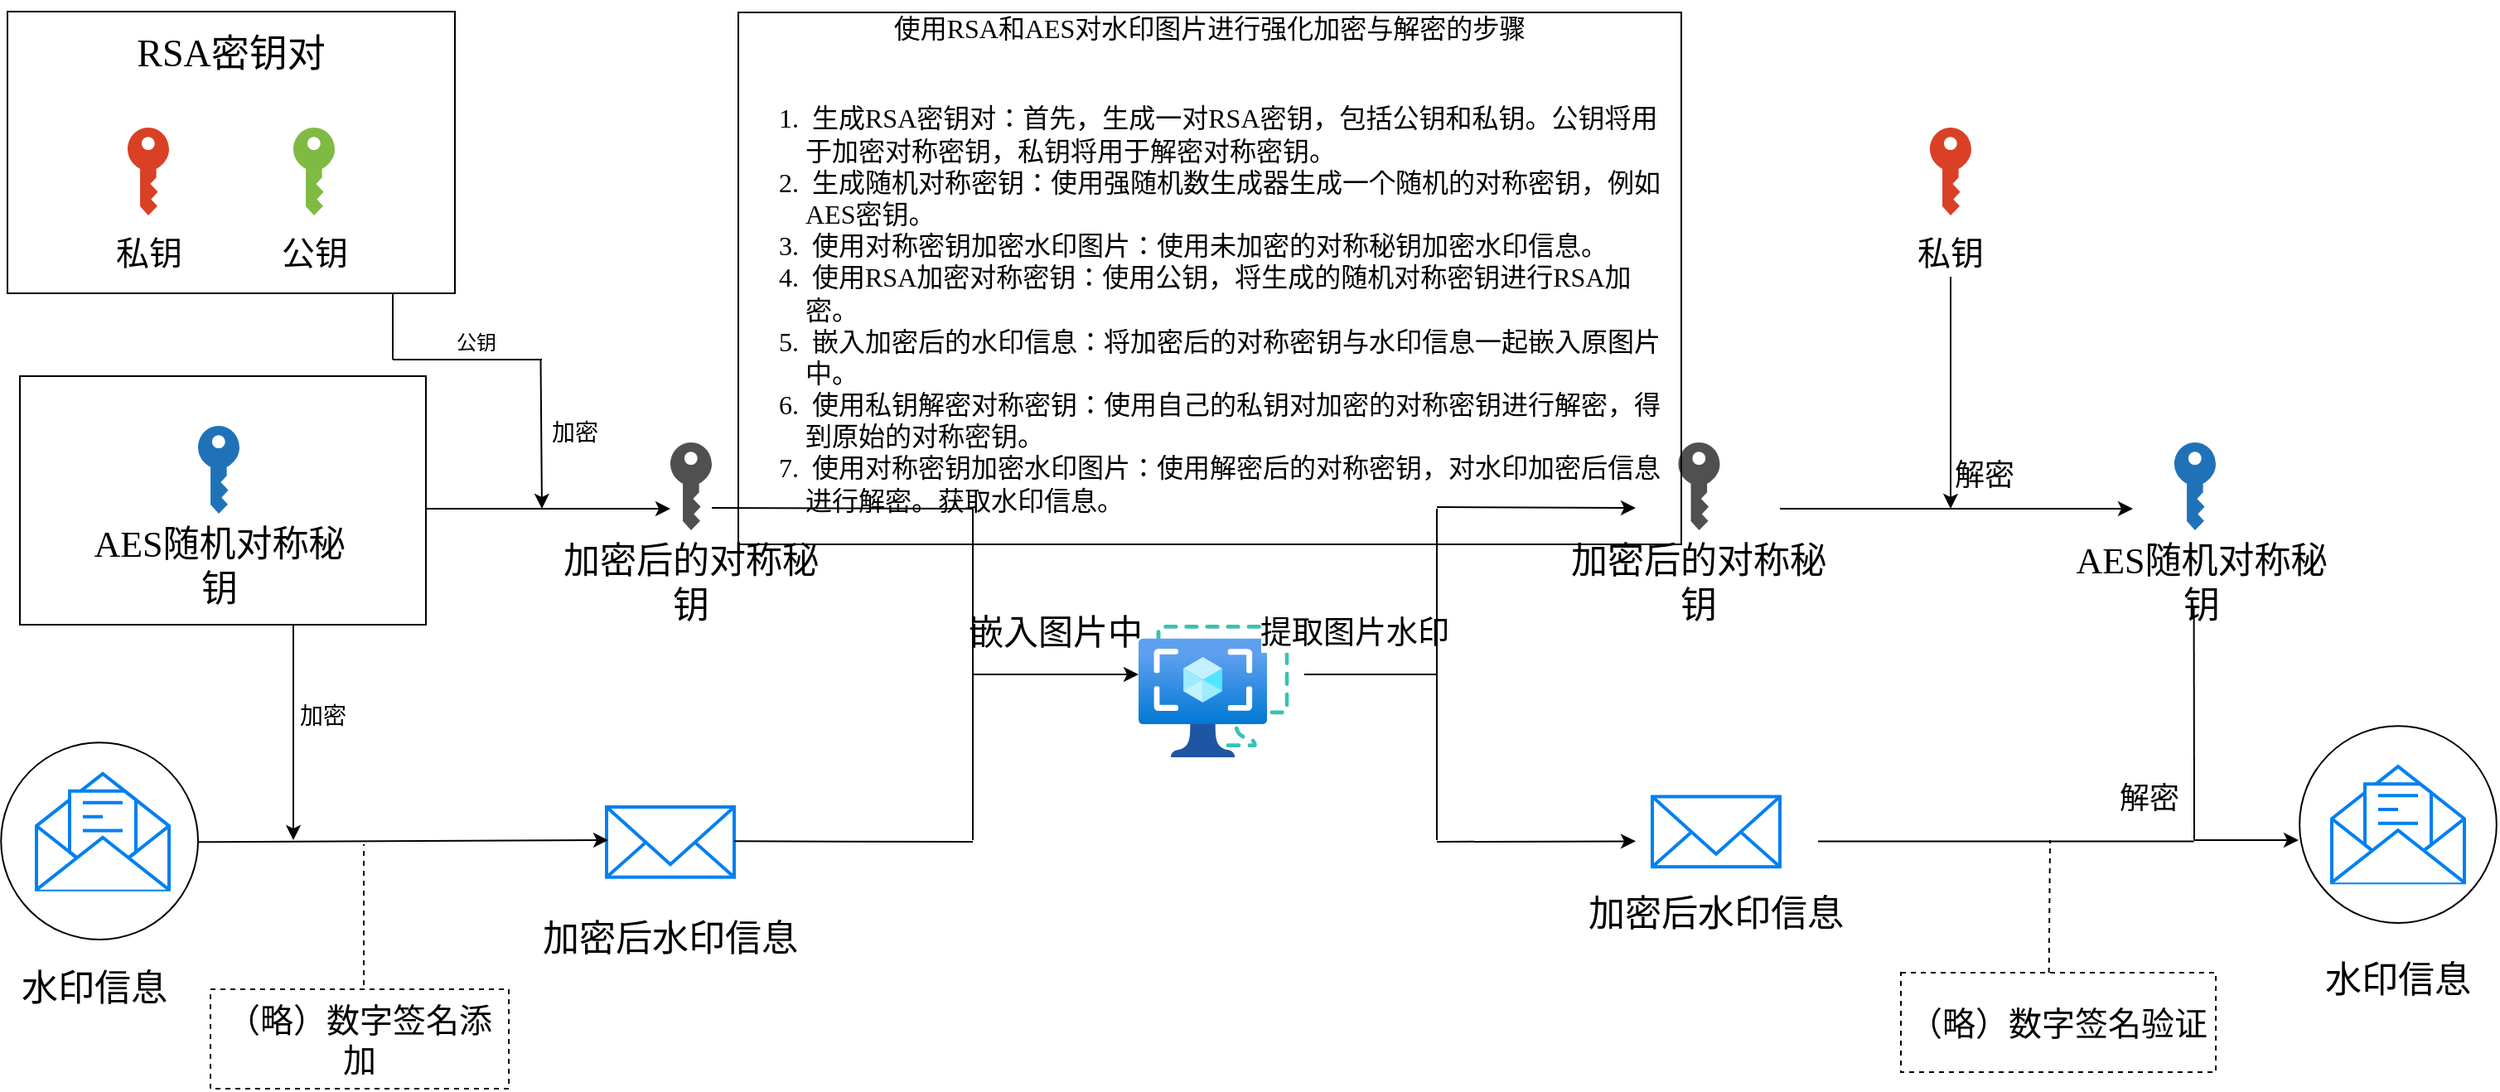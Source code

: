 <mxfile version="21.3.1" type="github">
  <diagram name="第 1 页" id="9ZQMBSNqEJyWweOZvk2d">
    <mxGraphModel dx="2455" dy="1096" grid="1" gridSize="10" guides="1" tooltips="1" connect="1" arrows="1" fold="1" page="1" pageScale="1" pageWidth="827" pageHeight="1169" math="0" shadow="0">
      <root>
        <mxCell id="0" />
        <mxCell id="1" parent="0" />
        <mxCell id="jOD9YhsrQ2TTCiBh0nuF-65" value="" style="ellipse;whiteSpace=wrap;html=1;aspect=fixed;rounded=0;fontFamily=得意黑;fontSize=12;fontColor=default;fillColor=none;gradientColor=none;" vertex="1" parent="1">
          <mxGeometry x="640.57" y="831.14" width="118.86" height="118.86" as="geometry" />
        </mxCell>
        <mxCell id="jOD9YhsrQ2TTCiBh0nuF-58" value="&lt;font style=&quot;font-size: 20px;&quot;&gt;（略）数字签名添加&lt;/font&gt;" style="rounded=0;whiteSpace=wrap;html=1;fontFamily=得意黑;fontSize=12;fontColor=default;fillColor=none;gradientColor=none;dashed=1;" vertex="1" parent="1">
          <mxGeometry x="-620" y="990" width="180" height="60" as="geometry" />
        </mxCell>
        <mxCell id="jOD9YhsrQ2TTCiBh0nuF-55" value="" style="rounded=0;whiteSpace=wrap;html=1;fillColor=none;fontFamily=得意黑;" vertex="1" parent="1">
          <mxGeometry x="-735" y="620" width="245" height="150" as="geometry" />
        </mxCell>
        <mxCell id="SiklBoxl1QKf5MSxtcTJ-32" style="edgeStyle=orthogonalEdgeStyle;rounded=0;orthogonalLoop=1;jettySize=auto;html=1;fontFamily=得意黑;exitX=1;exitY=0.5;exitDx=0;exitDy=0;" parent="1" source="jOD9YhsrQ2TTCiBh0nuF-55" target="SiklBoxl1QKf5MSxtcTJ-17" edge="1">
          <mxGeometry relative="1" as="geometry">
            <Array as="points">
              <mxPoint x="-490" y="700" />
            </Array>
            <mxPoint x="-485" y="700" as="sourcePoint" />
          </mxGeometry>
        </mxCell>
        <mxCell id="SiklBoxl1QKf5MSxtcTJ-9" value="" style="rounded=0;whiteSpace=wrap;html=1;fillColor=none;fontFamily=得意黑;" parent="1" vertex="1">
          <mxGeometry x="-742.5" y="400" width="270" height="170" as="geometry" />
        </mxCell>
        <mxCell id="SiklBoxl1QKf5MSxtcTJ-2" value="" style="sketch=0;pointerEvents=1;shadow=0;dashed=0;html=1;strokeColor=none;labelPosition=center;verticalLabelPosition=bottom;verticalAlign=top;outlineConnect=0;align=center;shape=mxgraph.office.security.key_permissions;fillColor=#DA4026;fontFamily=得意黑;" parent="1" vertex="1">
          <mxGeometry x="-670" y="470" width="25" height="53" as="geometry" />
        </mxCell>
        <mxCell id="SiklBoxl1QKf5MSxtcTJ-3" value="" style="sketch=0;pointerEvents=1;shadow=0;dashed=0;html=1;strokeColor=none;labelPosition=center;verticalLabelPosition=bottom;verticalAlign=top;outlineConnect=0;align=center;shape=mxgraph.office.security.key_permissions;fillColor=#7FBA42;fontFamily=得意黑;" parent="1" vertex="1">
          <mxGeometry x="-570" y="470" width="25" height="53" as="geometry" />
        </mxCell>
        <mxCell id="SiklBoxl1QKf5MSxtcTJ-4" value="" style="sketch=0;pointerEvents=1;shadow=0;dashed=0;html=1;strokeColor=none;labelPosition=center;verticalLabelPosition=bottom;verticalAlign=top;outlineConnect=0;align=center;shape=mxgraph.office.security.key_permissions;fillColor=#2072B8;fontFamily=得意黑;" parent="1" vertex="1">
          <mxGeometry x="-627.5" y="650" width="25" height="53" as="geometry" />
        </mxCell>
        <mxCell id="SiklBoxl1QKf5MSxtcTJ-5" value="RSA密钥对" style="text;strokeColor=none;align=center;fillColor=none;html=1;verticalAlign=middle;whiteSpace=wrap;rounded=0;fontFamily=得意黑;fontSize=23;fontStyle=0" parent="1" vertex="1">
          <mxGeometry x="-685" y="400" width="155" height="50" as="geometry" />
        </mxCell>
        <mxCell id="SiklBoxl1QKf5MSxtcTJ-6" value="私钥" style="text;strokeColor=none;align=center;fillColor=none;html=1;verticalAlign=middle;whiteSpace=wrap;rounded=0;fontSize=20;fontFamily=得意黑;" parent="1" vertex="1">
          <mxGeometry x="-687.5" y="530" width="60" height="30" as="geometry" />
        </mxCell>
        <mxCell id="SiklBoxl1QKf5MSxtcTJ-7" value="公钥" style="text;strokeColor=none;align=center;fillColor=none;html=1;verticalAlign=middle;whiteSpace=wrap;rounded=0;fontSize=20;fontFamily=得意黑;" parent="1" vertex="1">
          <mxGeometry x="-587.5" y="530" width="60" height="29" as="geometry" />
        </mxCell>
        <mxCell id="SiklBoxl1QKf5MSxtcTJ-11" value="AES随机对称秘钥" style="text;strokeColor=none;align=center;fillColor=none;html=1;verticalAlign=middle;whiteSpace=wrap;rounded=0;fontFamily=得意黑;fontSize=22;" parent="1" vertex="1">
          <mxGeometry x="-696.25" y="720" width="162.5" height="30" as="geometry" />
        </mxCell>
        <mxCell id="SiklBoxl1QKf5MSxtcTJ-16" value="&lt;font style=&quot;font-size: 14px;&quot;&gt;加密&lt;/font&gt;" style="text;strokeColor=none;align=center;fillColor=none;html=1;verticalAlign=middle;whiteSpace=wrap;rounded=0;fontFamily=得意黑;" parent="1" vertex="1">
          <mxGeometry x="-430" y="640" width="60" height="30" as="geometry" />
        </mxCell>
        <mxCell id="SiklBoxl1QKf5MSxtcTJ-17" value="" style="sketch=0;pointerEvents=1;shadow=0;dashed=0;html=1;strokeColor=none;fillColor=#505050;labelPosition=center;verticalLabelPosition=bottom;verticalAlign=top;outlineConnect=0;align=center;shape=mxgraph.office.security.key_permissions;fontFamily=得意黑;" parent="1" vertex="1">
          <mxGeometry x="-342.5" y="660" width="25" height="53" as="geometry" />
        </mxCell>
        <mxCell id="SiklBoxl1QKf5MSxtcTJ-19" value="加密后的对称秘钥" style="text;strokeColor=none;align=center;fillColor=none;html=1;verticalAlign=middle;whiteSpace=wrap;rounded=0;fontSize=22;fontFamily=得意黑;" parent="1" vertex="1">
          <mxGeometry x="-410" y="730" width="160" height="30" as="geometry" />
        </mxCell>
        <mxCell id="SiklBoxl1QKf5MSxtcTJ-20" value="" style="html=1;verticalLabelPosition=bottom;align=center;labelBackgroundColor=#ffffff;verticalAlign=top;strokeWidth=2;strokeColor=#0080F0;shadow=0;dashed=0;shape=mxgraph.ios7.icons.envelope_(message);fontFamily=得意黑;" parent="1" vertex="1">
          <mxGeometry x="-725" y="859.92" width="80" height="70" as="geometry" />
        </mxCell>
        <mxCell id="SiklBoxl1QKf5MSxtcTJ-22" value="&lt;font style=&quot;font-size: 14px;&quot;&gt;加密&lt;/font&gt;" style="text;strokeColor=none;align=center;fillColor=none;html=1;verticalAlign=middle;whiteSpace=wrap;rounded=0;fontFamily=得意黑;" parent="1" vertex="1">
          <mxGeometry x="-582.5" y="811.14" width="60" height="30" as="geometry" />
        </mxCell>
        <mxCell id="SiklBoxl1QKf5MSxtcTJ-25" value="" style="html=1;verticalLabelPosition=bottom;align=center;labelBackgroundColor=#ffffff;verticalAlign=top;strokeWidth=2;strokeColor=#0080F0;shadow=0;dashed=0;shape=mxgraph.ios7.icons.mail;aspect=fixed;fontFamily=得意黑;" parent="1" vertex="1">
          <mxGeometry x="-381" y="880" width="77" height="42.35" as="geometry" />
        </mxCell>
        <mxCell id="SiklBoxl1QKf5MSxtcTJ-34" value="&lt;font style=&quot;font-size: 22px;&quot;&gt;水印信息&lt;/font&gt;" style="text;strokeColor=none;align=center;fillColor=none;html=1;verticalAlign=middle;whiteSpace=wrap;rounded=0;fontFamily=得意黑;" parent="1" vertex="1">
          <mxGeometry x="-735" y="974.96" width="90" height="30" as="geometry" />
        </mxCell>
        <mxCell id="SiklBoxl1QKf5MSxtcTJ-35" value="&lt;font style=&quot;font-size: 22px;&quot;&gt;加密后水印信息&lt;/font&gt;" style="text;strokeColor=none;align=center;fillColor=none;html=1;verticalAlign=middle;whiteSpace=wrap;rounded=0;fontFamily=得意黑;" parent="1" vertex="1">
          <mxGeometry x="-420.75" y="944.96" width="156.5" height="30" as="geometry" />
        </mxCell>
        <mxCell id="SiklBoxl1QKf5MSxtcTJ-36" value="" style="image;aspect=fixed;html=1;points=[];align=center;fontSize=12;image=img/lib/azure2/compute/Image_Templates.svg;fontFamily=得意黑;" parent="1" vertex="1">
          <mxGeometry x="-60" y="770" width="90.75" height="80" as="geometry" />
        </mxCell>
        <mxCell id="SiklBoxl1QKf5MSxtcTJ-43" value="&lt;font style=&quot;font-size: 21px;&quot;&gt;嵌入图片中&lt;/font&gt;" style="text;strokeColor=none;align=center;fillColor=none;html=1;verticalAlign=middle;whiteSpace=wrap;rounded=0;fontFamily=得意黑;fontSize=21;" parent="1" vertex="1">
          <mxGeometry x="-170" y="760" width="120" height="30" as="geometry" />
        </mxCell>
        <mxCell id="jOD9YhsrQ2TTCiBh0nuF-3" value="" style="sketch=0;pointerEvents=1;shadow=0;dashed=0;html=1;strokeColor=none;fillColor=#505050;labelPosition=center;verticalLabelPosition=bottom;verticalAlign=top;outlineConnect=0;align=center;shape=mxgraph.office.security.key_permissions;fontFamily=得意黑;" vertex="1" parent="1">
          <mxGeometry x="265.75" y="660" width="25" height="53" as="geometry" />
        </mxCell>
        <mxCell id="jOD9YhsrQ2TTCiBh0nuF-4" value="加密后的对称秘钥" style="text;strokeColor=none;align=center;fillColor=none;html=1;verticalAlign=middle;whiteSpace=wrap;rounded=0;fontSize=22;fontFamily=得意黑;" vertex="1" parent="1">
          <mxGeometry x="198.25" y="730" width="160" height="30" as="geometry" />
        </mxCell>
        <mxCell id="jOD9YhsrQ2TTCiBh0nuF-5" value="" style="html=1;verticalLabelPosition=bottom;align=center;labelBackgroundColor=#ffffff;verticalAlign=top;strokeWidth=2;strokeColor=#0080F0;shadow=0;dashed=0;shape=mxgraph.ios7.icons.mail;aspect=fixed;fontFamily=得意黑;" vertex="1" parent="1">
          <mxGeometry x="250" y="873.75" width="77" height="42.35" as="geometry" />
        </mxCell>
        <mxCell id="jOD9YhsrQ2TTCiBh0nuF-6" value="&lt;font style=&quot;font-size: 22px;&quot;&gt;加密后水印信息&lt;/font&gt;" style="text;strokeColor=none;align=center;fillColor=none;html=1;verticalAlign=middle;whiteSpace=wrap;rounded=0;fontFamily=得意黑;" vertex="1" parent="1">
          <mxGeometry x="210.25" y="930" width="156.5" height="30" as="geometry" />
        </mxCell>
        <mxCell id="jOD9YhsrQ2TTCiBh0nuF-12" value="" style="endArrow=none;html=1;rounded=0;" edge="1" parent="1">
          <mxGeometry width="50" height="50" relative="1" as="geometry">
            <mxPoint x="-317.5" y="699.5" as="sourcePoint" />
            <mxPoint x="-160" y="700" as="targetPoint" />
          </mxGeometry>
        </mxCell>
        <mxCell id="jOD9YhsrQ2TTCiBh0nuF-13" value="" style="endArrow=none;html=1;rounded=0;" edge="1" parent="1">
          <mxGeometry width="50" height="50" relative="1" as="geometry">
            <mxPoint x="-160" y="800" as="sourcePoint" />
            <mxPoint x="-160" y="700" as="targetPoint" />
            <Array as="points" />
          </mxGeometry>
        </mxCell>
        <mxCell id="jOD9YhsrQ2TTCiBh0nuF-14" value="" style="endArrow=classic;html=1;rounded=0;" edge="1" parent="1">
          <mxGeometry width="50" height="50" relative="1" as="geometry">
            <mxPoint x="-160" y="800" as="sourcePoint" />
            <mxPoint x="-60" y="800" as="targetPoint" />
          </mxGeometry>
        </mxCell>
        <mxCell id="jOD9YhsrQ2TTCiBh0nuF-17" value="" style="endArrow=none;html=1;rounded=0;" edge="1" parent="1">
          <mxGeometry width="50" height="50" relative="1" as="geometry">
            <mxPoint x="-304" y="900.67" as="sourcePoint" />
            <mxPoint x="-160" y="901" as="targetPoint" />
          </mxGeometry>
        </mxCell>
        <mxCell id="jOD9YhsrQ2TTCiBh0nuF-18" value="" style="endArrow=none;html=1;rounded=0;" edge="1" parent="1">
          <mxGeometry width="50" height="50" relative="1" as="geometry">
            <mxPoint x="-160" y="900" as="sourcePoint" />
            <mxPoint x="-160" y="800" as="targetPoint" />
          </mxGeometry>
        </mxCell>
        <mxCell id="jOD9YhsrQ2TTCiBh0nuF-20" value="" style="endArrow=none;html=1;rounded=0;" edge="1" parent="1">
          <mxGeometry width="50" height="50" relative="1" as="geometry">
            <mxPoint x="40" y="800" as="sourcePoint" />
            <mxPoint x="120" y="800" as="targetPoint" />
          </mxGeometry>
        </mxCell>
        <mxCell id="jOD9YhsrQ2TTCiBh0nuF-44" value="&lt;font style=&quot;font-size: 19px;&quot; face=&quot;得意黑&quot;&gt;提取图片水印&lt;/font&gt;" style="edgeLabel;html=1;align=center;verticalAlign=middle;resizable=0;points=[];" vertex="1" connectable="0" parent="jOD9YhsrQ2TTCiBh0nuF-20">
          <mxGeometry x="-0.386" y="3" relative="1" as="geometry">
            <mxPoint x="5" y="-22" as="offset" />
          </mxGeometry>
        </mxCell>
        <mxCell id="jOD9YhsrQ2TTCiBh0nuF-22" value="" style="endArrow=classic;html=1;rounded=0;" edge="1" parent="1">
          <mxGeometry width="50" height="50" relative="1" as="geometry">
            <mxPoint x="120" y="699" as="sourcePoint" />
            <mxPoint x="240" y="699.5" as="targetPoint" />
          </mxGeometry>
        </mxCell>
        <mxCell id="jOD9YhsrQ2TTCiBh0nuF-23" value="" style="endArrow=none;html=1;rounded=0;" edge="1" parent="1">
          <mxGeometry width="50" height="50" relative="1" as="geometry">
            <mxPoint x="120" y="800" as="sourcePoint" />
            <mxPoint x="120" y="700" as="targetPoint" />
            <Array as="points" />
          </mxGeometry>
        </mxCell>
        <mxCell id="jOD9YhsrQ2TTCiBh0nuF-24" value="" style="endArrow=none;html=1;rounded=0;" edge="1" parent="1">
          <mxGeometry width="50" height="50" relative="1" as="geometry">
            <mxPoint x="120" y="900" as="sourcePoint" />
            <mxPoint x="120" y="800" as="targetPoint" />
          </mxGeometry>
        </mxCell>
        <mxCell id="jOD9YhsrQ2TTCiBh0nuF-26" value="" style="endArrow=classic;html=1;rounded=0;" edge="1" parent="1">
          <mxGeometry width="50" height="50" relative="1" as="geometry">
            <mxPoint x="120" y="901" as="sourcePoint" />
            <mxPoint x="240" y="900.67" as="targetPoint" />
          </mxGeometry>
        </mxCell>
        <mxCell id="jOD9YhsrQ2TTCiBh0nuF-27" value="" style="sketch=0;pointerEvents=1;shadow=0;dashed=0;html=1;strokeColor=none;labelPosition=center;verticalLabelPosition=bottom;verticalAlign=top;outlineConnect=0;align=center;shape=mxgraph.office.security.key_permissions;fillColor=#2072B8;fontFamily=得意黑;" vertex="1" parent="1">
          <mxGeometry x="565" y="660" width="25" height="53" as="geometry" />
        </mxCell>
        <mxCell id="jOD9YhsrQ2TTCiBh0nuF-28" value="AES随机对称秘钥" style="text;strokeColor=none;align=center;fillColor=none;html=1;verticalAlign=middle;whiteSpace=wrap;rounded=0;fontFamily=得意黑;fontSize=22;" vertex="1" parent="1">
          <mxGeometry x="500" y="730" width="162.5" height="30" as="geometry" />
        </mxCell>
        <mxCell id="jOD9YhsrQ2TTCiBh0nuF-29" value="" style="endArrow=classic;html=1;rounded=0;" edge="1" parent="1">
          <mxGeometry width="50" height="50" relative="1" as="geometry">
            <mxPoint x="327" y="700" as="sourcePoint" />
            <mxPoint x="540" y="700" as="targetPoint" />
          </mxGeometry>
        </mxCell>
        <mxCell id="jOD9YhsrQ2TTCiBh0nuF-30" value="" style="sketch=0;pointerEvents=1;shadow=0;dashed=0;html=1;strokeColor=none;labelPosition=center;verticalLabelPosition=bottom;verticalAlign=top;outlineConnect=0;align=center;shape=mxgraph.office.security.key_permissions;fillColor=#DA4026;fontFamily=得意黑;" vertex="1" parent="1">
          <mxGeometry x="417.5" y="470" width="25" height="53" as="geometry" />
        </mxCell>
        <mxCell id="jOD9YhsrQ2TTCiBh0nuF-31" value="私钥" style="text;strokeColor=none;align=center;fillColor=none;html=1;verticalAlign=middle;whiteSpace=wrap;rounded=0;fontSize=20;fontFamily=得意黑;" vertex="1" parent="1">
          <mxGeometry x="400" y="530" width="60" height="30" as="geometry" />
        </mxCell>
        <mxCell id="jOD9YhsrQ2TTCiBh0nuF-32" value="" style="endArrow=classic;html=1;rounded=0;" edge="1" parent="1">
          <mxGeometry width="50" height="50" relative="1" as="geometry">
            <mxPoint x="430" y="560" as="sourcePoint" />
            <mxPoint x="430" y="700" as="targetPoint" />
          </mxGeometry>
        </mxCell>
        <mxCell id="jOD9YhsrQ2TTCiBh0nuF-33" value="&lt;font style=&quot;font-size: 18px;&quot; face=&quot;得意黑&quot;&gt;解密&lt;/font&gt;" style="edgeLabel;html=1;align=center;verticalAlign=middle;resizable=0;points=[];" vertex="1" connectable="0" parent="jOD9YhsrQ2TTCiBh0nuF-32">
          <mxGeometry x="-0.29" relative="1" as="geometry">
            <mxPoint x="20" y="70" as="offset" />
          </mxGeometry>
        </mxCell>
        <mxCell id="jOD9YhsrQ2TTCiBh0nuF-34" value="" style="endArrow=none;html=1;rounded=0;" edge="1" parent="1">
          <mxGeometry width="50" height="50" relative="1" as="geometry">
            <mxPoint x="350" y="900.76" as="sourcePoint" />
            <mxPoint x="577" y="900.78" as="targetPoint" />
          </mxGeometry>
        </mxCell>
        <mxCell id="jOD9YhsrQ2TTCiBh0nuF-35" value="" style="endArrow=none;html=1;rounded=0;align=right;" edge="1" parent="1">
          <mxGeometry width="50" height="50" relative="1" as="geometry">
            <mxPoint x="577" y="900" as="sourcePoint" />
            <mxPoint x="576.79" y="760" as="targetPoint" />
          </mxGeometry>
        </mxCell>
        <mxCell id="jOD9YhsrQ2TTCiBh0nuF-36" value="" style="endArrow=classic;html=1;rounded=0;" edge="1" parent="1">
          <mxGeometry width="50" height="50" relative="1" as="geometry">
            <mxPoint x="577" y="900" as="sourcePoint" />
            <mxPoint x="640" y="900" as="targetPoint" />
          </mxGeometry>
        </mxCell>
        <mxCell id="jOD9YhsrQ2TTCiBh0nuF-37" value="" style="html=1;verticalLabelPosition=bottom;align=center;labelBackgroundColor=#ffffff;verticalAlign=top;strokeWidth=2;strokeColor=#0080F0;shadow=0;dashed=0;shape=mxgraph.ios7.icons.envelope_(message);fontFamily=得意黑;" vertex="1" parent="1">
          <mxGeometry x="660" y="855.57" width="80" height="70" as="geometry" />
        </mxCell>
        <mxCell id="jOD9YhsrQ2TTCiBh0nuF-38" value="&lt;font style=&quot;font-size: 22px;&quot;&gt;水印信息&lt;/font&gt;" style="text;strokeColor=none;align=center;fillColor=none;html=1;verticalAlign=middle;whiteSpace=wrap;rounded=0;fontFamily=得意黑;" vertex="1" parent="1">
          <mxGeometry x="655" y="970.0" width="90" height="30" as="geometry" />
        </mxCell>
        <mxCell id="jOD9YhsrQ2TTCiBh0nuF-39" value="" style="endArrow=classic;html=1;rounded=0;" edge="1" parent="1">
          <mxGeometry width="50" height="50" relative="1" as="geometry">
            <mxPoint x="-570" y="770" as="sourcePoint" />
            <mxPoint x="-570" y="900" as="targetPoint" />
          </mxGeometry>
        </mxCell>
        <mxCell id="jOD9YhsrQ2TTCiBh0nuF-40" value="" style="endArrow=none;html=1;rounded=0;" edge="1" parent="1">
          <mxGeometry width="50" height="50" relative="1" as="geometry">
            <mxPoint x="-510" y="610" as="sourcePoint" />
            <mxPoint x="-510" y="570" as="targetPoint" />
          </mxGeometry>
        </mxCell>
        <mxCell id="jOD9YhsrQ2TTCiBh0nuF-41" value="" style="endArrow=none;html=1;rounded=0;" edge="1" parent="1">
          <mxGeometry width="50" height="50" relative="1" as="geometry">
            <mxPoint x="-510" y="610" as="sourcePoint" />
            <mxPoint x="-420" y="610" as="targetPoint" />
          </mxGeometry>
        </mxCell>
        <mxCell id="jOD9YhsrQ2TTCiBh0nuF-48" value="&lt;font style=&quot;font-size: 12px;&quot; face=&quot;得意黑&quot;&gt;公钥&lt;/font&gt;" style="edgeLabel;html=1;align=center;verticalAlign=middle;resizable=0;points=[];fontSize=12;" vertex="1" connectable="0" parent="jOD9YhsrQ2TTCiBh0nuF-41">
          <mxGeometry x="-0.4" y="-2" relative="1" as="geometry">
            <mxPoint x="23" y="-12" as="offset" />
          </mxGeometry>
        </mxCell>
        <mxCell id="jOD9YhsrQ2TTCiBh0nuF-43" value="" style="endArrow=classic;html=1;rounded=0;" edge="1" parent="1">
          <mxGeometry width="50" height="50" relative="1" as="geometry">
            <mxPoint x="-420.75" y="610" as="sourcePoint" />
            <mxPoint x="-420" y="700" as="targetPoint" />
          </mxGeometry>
        </mxCell>
        <mxCell id="jOD9YhsrQ2TTCiBh0nuF-49" value="&lt;font style=&quot;font-size: 18px;&quot;&gt;解密&lt;/font&gt;" style="text;strokeColor=none;align=center;fillColor=none;html=1;verticalAlign=middle;whiteSpace=wrap;rounded=0;fontSize=18;fontFamily=得意黑;fontColor=default;" vertex="1" parent="1">
          <mxGeometry x="520" y="860" width="60" height="30" as="geometry" />
        </mxCell>
        <mxCell id="jOD9YhsrQ2TTCiBh0nuF-52" value="&lt;div style=&quot;text-align: center; font-size: 16px;&quot;&gt;&lt;span style=&quot;background-color: initial;&quot;&gt;&lt;font style=&quot;font-size: 16px;&quot;&gt;使用RSA和AES对水印图片进行强化加密与解密的步骤&lt;/font&gt;&lt;/span&gt;&lt;/div&gt;&lt;font style=&quot;font-size: 16px;&quot;&gt;&lt;br&gt;&lt;/font&gt;&lt;ol style=&quot;font-size: 16px;&quot;&gt;&lt;li style=&quot;&quot;&gt;&lt;font style=&quot;font-size: 16px;&quot;&gt;&amp;nbsp;生成RSA密钥对：首先，生成一对RSA密钥，包括公钥和私钥。公钥将用于加密对称密钥，私钥将用于解密对称密钥。&lt;/font&gt;&lt;/li&gt;&lt;li style=&quot;&quot;&gt;&lt;font style=&quot;font-size: 16px;&quot;&gt;&amp;nbsp;生成随机对称密钥：使用强随机数生成器生成一个随机的对称密钥，例如AES密钥。&lt;/font&gt;&lt;/li&gt;&lt;li style=&quot;&quot;&gt;&lt;font style=&quot;font-size: 16px;&quot;&gt;&amp;nbsp;使用对称密钥加密水印图片：使用未加密的对称秘钥加密水印信息。&lt;/font&gt;&lt;/li&gt;&lt;li style=&quot;&quot;&gt;&lt;font style=&quot;font-size: 16px;&quot;&gt;&amp;nbsp;使用RSA加密对称密钥：使用公钥，将生成的随机对称密钥进行RSA加密。&lt;/font&gt;&lt;/li&gt;&lt;li style=&quot;&quot;&gt;&lt;font style=&quot;font-size: 16px;&quot;&gt;&amp;nbsp;嵌入加密后的水印信息：将加密后的对称密钥与水印信息一起嵌入原图片中。&lt;/font&gt;&lt;/li&gt;&lt;li style=&quot;&quot;&gt;&lt;font style=&quot;font-size: 16px;&quot;&gt;&amp;nbsp;使用私钥解密对称密钥：使用自己的私钥对加密的对称密钥进行解密，得到原始的对称密钥。&lt;/font&gt;&lt;/li&gt;&lt;li style=&quot;&quot;&gt;&lt;font style=&quot;font-size: 16px;&quot;&gt;&amp;nbsp;使用对称密钥加密水印图片：使用解密后的对称密钥，对水印加密后信息进行解密。获取水印信息。&lt;/font&gt;&lt;/li&gt;&lt;/ol&gt;" style="text;whiteSpace=wrap;html=1;fontSize=12;fontFamily=得意黑;fontColor=default;labelBorderColor=default;" vertex="1" parent="1">
          <mxGeometry x="-304" y="393.25" width="571.75" height="176.75" as="geometry" />
        </mxCell>
        <mxCell id="jOD9YhsrQ2TTCiBh0nuF-59" value="" style="endArrow=none;dashed=1;html=1;rounded=0;fontFamily=得意黑;fontSize=12;fontColor=default;" edge="1" parent="1">
          <mxGeometry width="50" height="50" relative="1" as="geometry">
            <mxPoint x="-527.5" y="987.48" as="sourcePoint" />
            <mxPoint x="-527.5" y="902.52" as="targetPoint" />
          </mxGeometry>
        </mxCell>
        <mxCell id="jOD9YhsrQ2TTCiBh0nuF-61" value="&lt;font style=&quot;font-size: 20px;&quot;&gt;（略）数字签名验证&lt;/font&gt;" style="rounded=0;whiteSpace=wrap;html=1;fontFamily=得意黑;fontSize=12;fontColor=default;fillColor=none;gradientColor=none;dashed=1;" vertex="1" parent="1">
          <mxGeometry x="400" y="980" width="190" height="60" as="geometry" />
        </mxCell>
        <mxCell id="jOD9YhsrQ2TTCiBh0nuF-62" value="" style="endArrow=none;dashed=1;html=1;rounded=0;fontFamily=得意黑;fontSize=12;fontColor=default;" edge="1" parent="1">
          <mxGeometry width="50" height="50" relative="1" as="geometry">
            <mxPoint x="489.33" y="980" as="sourcePoint" />
            <mxPoint x="490" y="900" as="targetPoint" />
          </mxGeometry>
        </mxCell>
        <mxCell id="jOD9YhsrQ2TTCiBh0nuF-63" value="" style="ellipse;whiteSpace=wrap;html=1;aspect=fixed;rounded=0;fontFamily=得意黑;fontSize=12;fontColor=default;fillColor=none;gradientColor=none;" vertex="1" parent="1">
          <mxGeometry x="-746.36" y="841.14" width="118.86" height="118.86" as="geometry" />
        </mxCell>
        <mxCell id="jOD9YhsrQ2TTCiBh0nuF-64" value="" style="endArrow=classic;html=1;rounded=0;fontFamily=得意黑;fontSize=12;fontColor=default;" edge="1" parent="1">
          <mxGeometry width="50" height="50" relative="1" as="geometry">
            <mxPoint x="-627.5" y="901.14" as="sourcePoint" />
            <mxPoint x="-380" y="900" as="targetPoint" />
          </mxGeometry>
        </mxCell>
      </root>
    </mxGraphModel>
  </diagram>
</mxfile>

